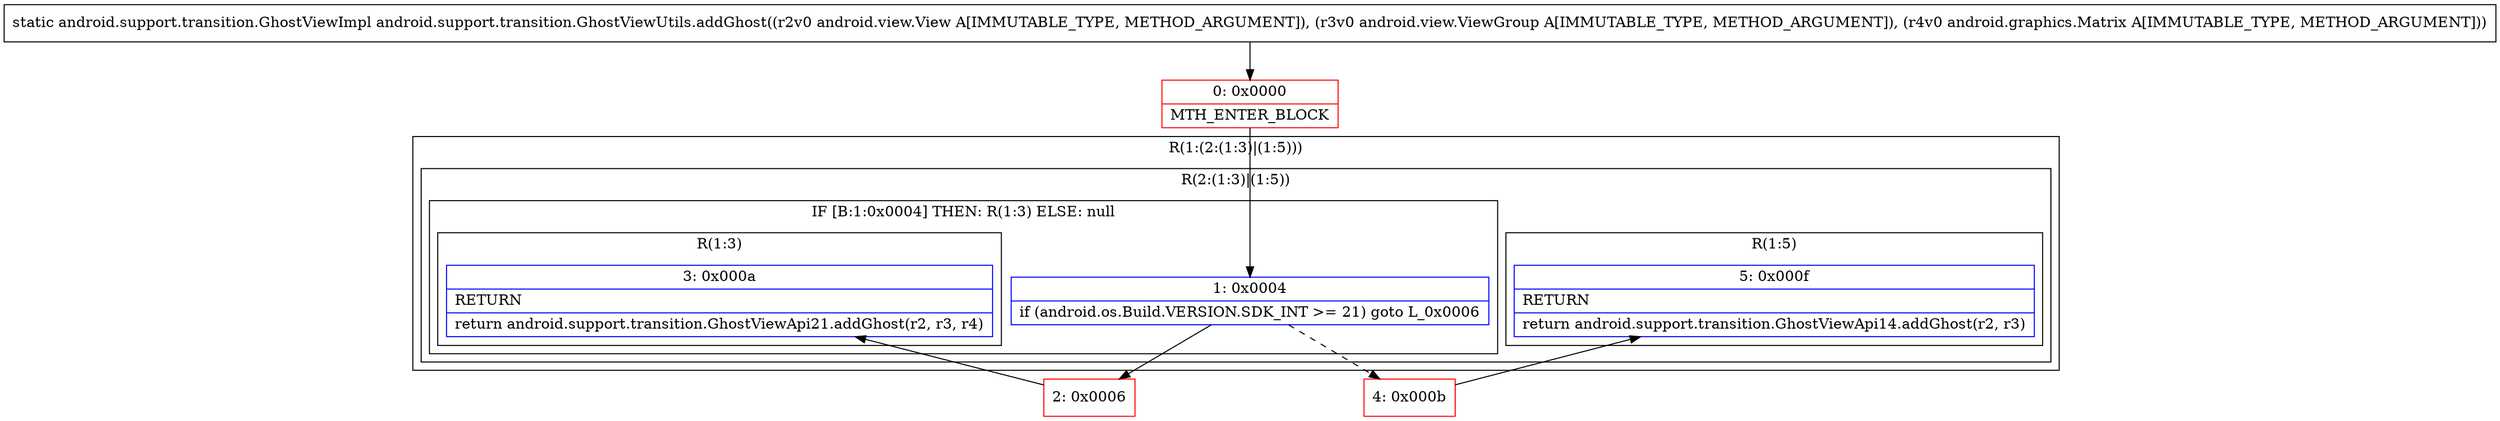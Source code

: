 digraph "CFG forandroid.support.transition.GhostViewUtils.addGhost(Landroid\/view\/View;Landroid\/view\/ViewGroup;Landroid\/graphics\/Matrix;)Landroid\/support\/transition\/GhostViewImpl;" {
subgraph cluster_Region_649121861 {
label = "R(1:(2:(1:3)|(1:5)))";
node [shape=record,color=blue];
subgraph cluster_Region_1353149653 {
label = "R(2:(1:3)|(1:5))";
node [shape=record,color=blue];
subgraph cluster_IfRegion_549644873 {
label = "IF [B:1:0x0004] THEN: R(1:3) ELSE: null";
node [shape=record,color=blue];
Node_1 [shape=record,label="{1\:\ 0x0004|if (android.os.Build.VERSION.SDK_INT \>= 21) goto L_0x0006\l}"];
subgraph cluster_Region_876210007 {
label = "R(1:3)";
node [shape=record,color=blue];
Node_3 [shape=record,label="{3\:\ 0x000a|RETURN\l|return android.support.transition.GhostViewApi21.addGhost(r2, r3, r4)\l}"];
}
}
subgraph cluster_Region_338377581 {
label = "R(1:5)";
node [shape=record,color=blue];
Node_5 [shape=record,label="{5\:\ 0x000f|RETURN\l|return android.support.transition.GhostViewApi14.addGhost(r2, r3)\l}"];
}
}
}
Node_0 [shape=record,color=red,label="{0\:\ 0x0000|MTH_ENTER_BLOCK\l}"];
Node_2 [shape=record,color=red,label="{2\:\ 0x0006}"];
Node_4 [shape=record,color=red,label="{4\:\ 0x000b}"];
MethodNode[shape=record,label="{static android.support.transition.GhostViewImpl android.support.transition.GhostViewUtils.addGhost((r2v0 android.view.View A[IMMUTABLE_TYPE, METHOD_ARGUMENT]), (r3v0 android.view.ViewGroup A[IMMUTABLE_TYPE, METHOD_ARGUMENT]), (r4v0 android.graphics.Matrix A[IMMUTABLE_TYPE, METHOD_ARGUMENT])) }"];
MethodNode -> Node_0;
Node_1 -> Node_2;
Node_1 -> Node_4[style=dashed];
Node_0 -> Node_1;
Node_2 -> Node_3;
Node_4 -> Node_5;
}

